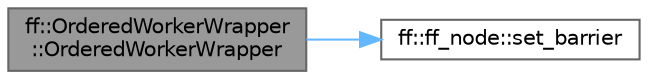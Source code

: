digraph "ff::OrderedWorkerWrapper::OrderedWorkerWrapper"
{
 // LATEX_PDF_SIZE
  bgcolor="transparent";
  edge [fontname=Helvetica,fontsize=10,labelfontname=Helvetica,labelfontsize=10];
  node [fontname=Helvetica,fontsize=10,shape=box,height=0.2,width=0.4];
  rankdir="LR";
  Node1 [id="Node000001",label="ff::OrderedWorkerWrapper\l::OrderedWorkerWrapper",height=0.2,width=0.4,color="gray40", fillcolor="grey60", style="filled", fontcolor="black",tooltip=" "];
  Node1 -> Node2 [id="edge1_Node000001_Node000002",color="steelblue1",style="solid",tooltip=" "];
  Node2 [id="Node000002",label="ff::ff_node::set_barrier",height=0.2,width=0.4,color="grey40", fillcolor="white", style="filled",URL="$classff_1_1ff__node.html#aa9344f2d96ac7c041c5f0db882e79568",tooltip=" "];
}
